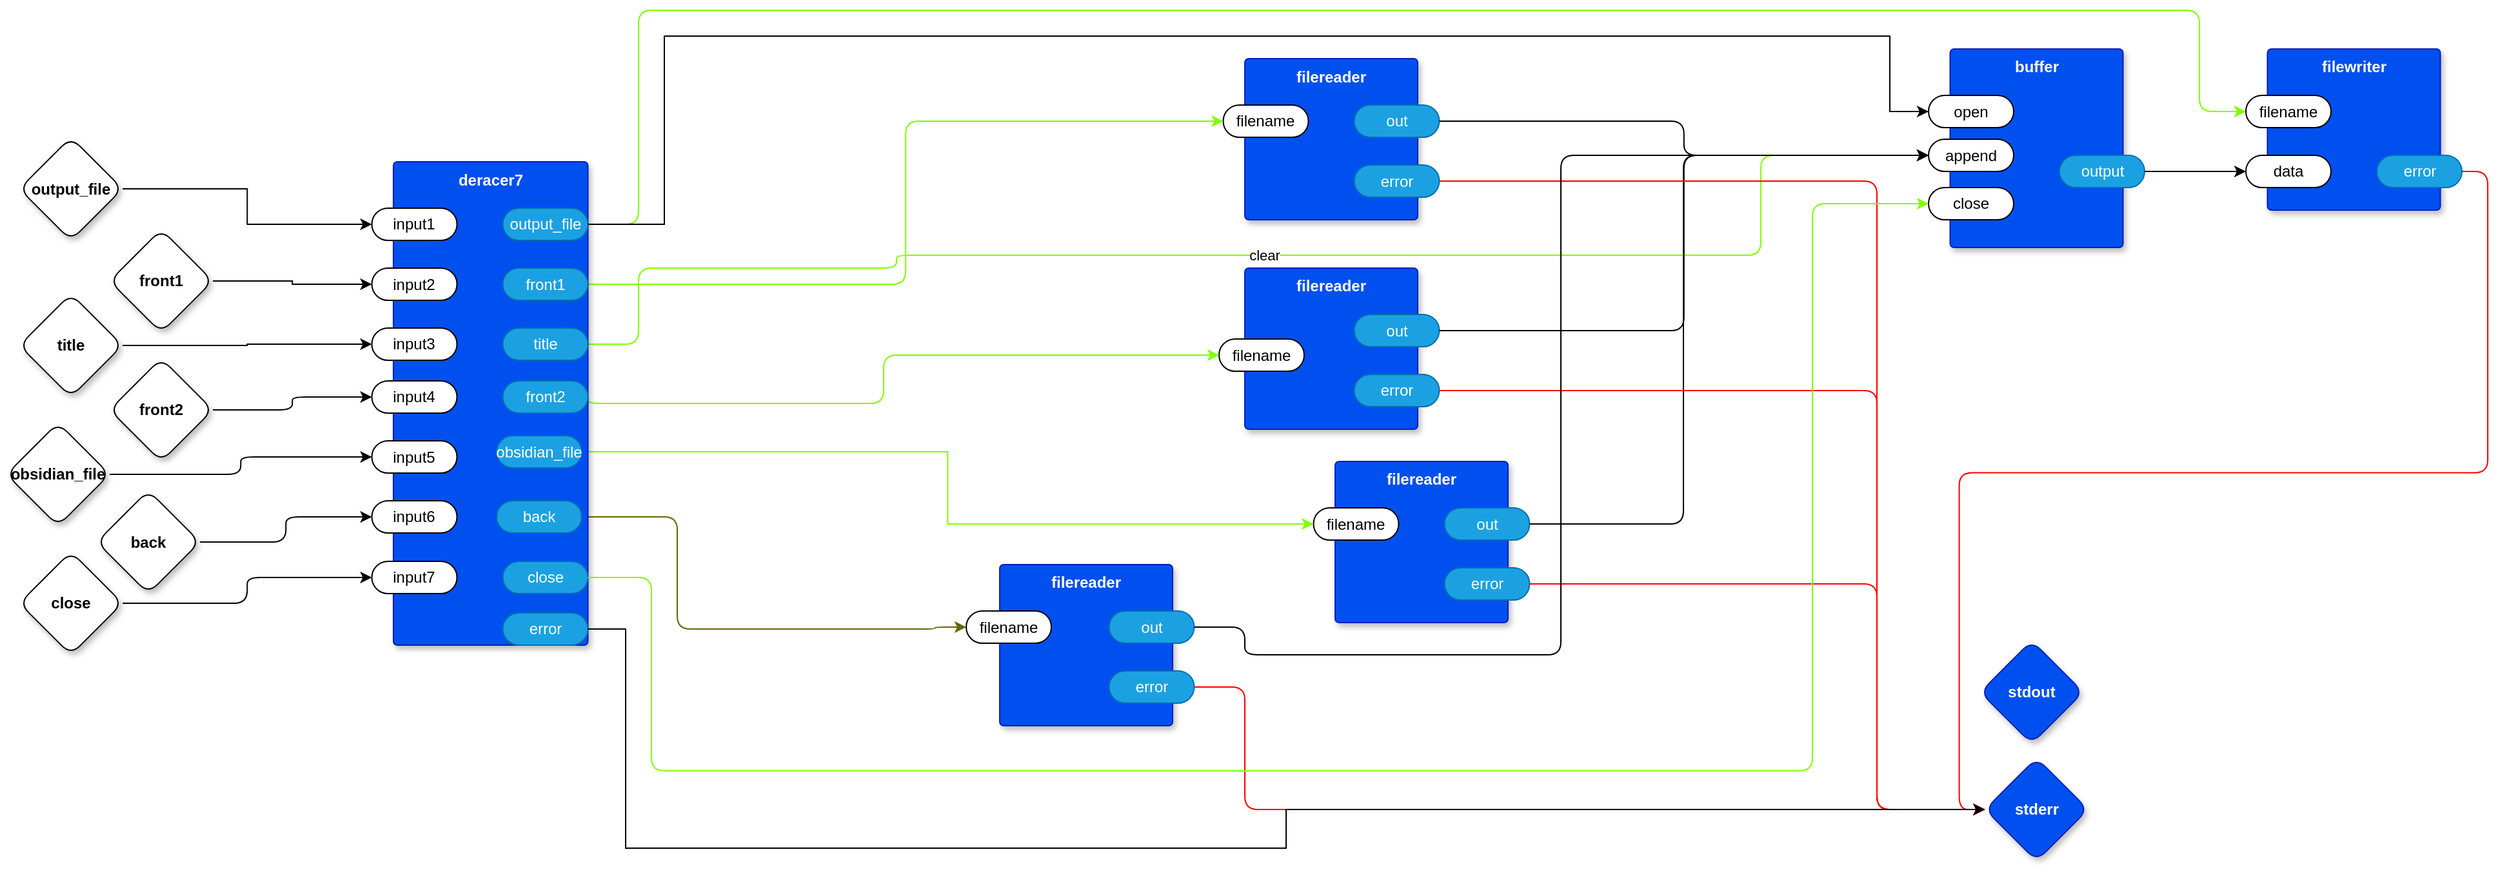 <mxfile version="21.3.7" type="device" pages="2">
  <diagram name="main" id="gG4PeZ69uu8XlHcSVO0a">
    <mxGraphModel dx="2307" dy="757" grid="1" gridSize="10" guides="1" tooltips="1" connect="1" arrows="1" fold="1" page="1" pageScale="1" pageWidth="1100" pageHeight="850" math="0" shadow="0">
      <root>
        <mxCell id="ATnsj--CdyivixIsGf24-0" />
        <mxCell id="ATnsj--CdyivixIsGf24-1" parent="ATnsj--CdyivixIsGf24-0" />
        <mxCell id="ATnsj--CdyivixIsGf24-2" value="filereader" style="rounded=1;whiteSpace=wrap;html=1;sketch=0;container=1;recursiveResize=0;verticalAlign=top;arcSize=6;fontStyle=1;autosize=0;points=[];absoluteArcSize=1;shadow=1;strokeColor=#001DBC;fillColor=#0050ef;fontColor=#ffffff;" parent="ATnsj--CdyivixIsGf24-1" vertex="1">
          <mxGeometry x="220" y="440" width="134" height="125" as="geometry">
            <mxRectangle x="-98" y="-1230" width="99" height="26" as="alternateBounds" />
          </mxGeometry>
        </mxCell>
        <mxCell id="ATnsj--CdyivixIsGf24-3" value="filename" style="rounded=1;whiteSpace=wrap;html=1;sketch=0;points=[[0,0.5,0,0,0],[1,0.5,0,0,0]];arcSize=50;" parent="ATnsj--CdyivixIsGf24-2" vertex="1">
          <mxGeometry x="-16.75" y="36" width="66" height="25" as="geometry" />
        </mxCell>
        <mxCell id="ATnsj--CdyivixIsGf24-4" value="out" style="rounded=1;whiteSpace=wrap;html=1;sketch=0;points=[[0,0.5,0,0,0],[1,0.5,0,0,0]];fillColor=#1ba1e2;fontColor=#ffffff;strokeColor=#006EAF;arcSize=50;" parent="ATnsj--CdyivixIsGf24-2" vertex="1">
          <mxGeometry x="84.75" y="36" width="66" height="25" as="geometry" />
        </mxCell>
        <mxCell id="ATnsj--CdyivixIsGf24-5" value="error" style="rounded=1;whiteSpace=wrap;html=1;sketch=0;points=[[0,0.5,0,0,0],[1,0.5,0,0,0]];fillColor=#1ba1e2;fontColor=#ffffff;strokeColor=#006EAF;arcSize=50;" parent="ATnsj--CdyivixIsGf24-2" vertex="1">
          <mxGeometry x="84.75" y="82.5" width="66" height="25" as="geometry" />
        </mxCell>
        <mxCell id="ATnsj--CdyivixIsGf24-6" value="stdout" style="rhombus;whiteSpace=wrap;html=1;rounded=1;fillColor=#0050ef;fontColor=#ffffff;strokeColor=#001DBC;fontStyle=1;glass=0;sketch=0;fontSize=12;points=[[0,0.5,0,0,0],[0.5,0,0,0,0],[0.5,1,0,0,0],[1,0.5,0,0,0]];shadow=1;" parent="ATnsj--CdyivixIsGf24-1" vertex="1">
          <mxGeometry x="720" y="579" width="80" height="80" as="geometry" />
        </mxCell>
        <mxCell id="ATnsj--CdyivixIsGf24-7" value="filereader" style="rounded=1;whiteSpace=wrap;html=1;sketch=0;container=1;recursiveResize=0;verticalAlign=top;arcSize=6;fontStyle=1;autosize=0;points=[];absoluteArcSize=1;shadow=1;strokeColor=#001DBC;fillColor=#0050ef;fontColor=#ffffff;" parent="ATnsj--CdyivixIsGf24-1" vertex="1">
          <mxGeometry x="-40" y="520" width="134" height="125" as="geometry">
            <mxRectangle x="-98" y="-1230" width="99" height="26" as="alternateBounds" />
          </mxGeometry>
        </mxCell>
        <mxCell id="ATnsj--CdyivixIsGf24-9" value="out" style="rounded=1;whiteSpace=wrap;html=1;sketch=0;points=[[0,0.5,0,0,0],[1,0.5,0,0,0]];fillColor=#1ba1e2;fontColor=#ffffff;strokeColor=#006EAF;arcSize=50;" parent="ATnsj--CdyivixIsGf24-7" vertex="1">
          <mxGeometry x="84.75" y="36" width="66" height="25" as="geometry" />
        </mxCell>
        <mxCell id="ATnsj--CdyivixIsGf24-10" value="error" style="rounded=1;whiteSpace=wrap;html=1;sketch=0;points=[[0,0.5,0,0,0],[1,0.5,0,0,0]];fillColor=#1ba1e2;fontColor=#ffffff;strokeColor=#006EAF;arcSize=50;" parent="ATnsj--CdyivixIsGf24-7" vertex="1">
          <mxGeometry x="84.75" y="82.5" width="66" height="25" as="geometry" />
        </mxCell>
        <mxCell id="ATnsj--CdyivixIsGf24-11" value="filename" style="rounded=1;whiteSpace=wrap;html=1;sketch=0;points=[[0,0.5,0,0,0],[1,0.5,0,0,0]];arcSize=50;" parent="ATnsj--CdyivixIsGf24-7" vertex="1">
          <mxGeometry x="-26" y="36" width="66" height="25" as="geometry" />
        </mxCell>
        <mxCell id="ATnsj--CdyivixIsGf24-12" value="filereader" style="rounded=1;whiteSpace=wrap;html=1;sketch=0;container=1;recursiveResize=0;verticalAlign=top;arcSize=6;fontStyle=1;autosize=0;points=[];absoluteArcSize=1;shadow=1;strokeColor=#001DBC;fillColor=#0050ef;fontColor=#ffffff;" parent="ATnsj--CdyivixIsGf24-1" vertex="1">
          <mxGeometry x="150" y="127.5" width="134" height="125" as="geometry">
            <mxRectangle x="-98" y="-1230" width="99" height="26" as="alternateBounds" />
          </mxGeometry>
        </mxCell>
        <mxCell id="ATnsj--CdyivixIsGf24-13" value="filename" style="rounded=1;whiteSpace=wrap;html=1;sketch=0;points=[[0,0.5,0,0,0],[1,0.5,0,0,0]];arcSize=50;" parent="ATnsj--CdyivixIsGf24-12" vertex="1">
          <mxGeometry x="-16.75" y="36" width="66" height="25" as="geometry" />
        </mxCell>
        <mxCell id="ATnsj--CdyivixIsGf24-14" value="out" style="rounded=1;whiteSpace=wrap;html=1;sketch=0;points=[[0,0.5,0,0,0],[1,0.5,0,0,0]];fillColor=#1ba1e2;fontColor=#ffffff;strokeColor=#006EAF;arcSize=50;" parent="ATnsj--CdyivixIsGf24-12" vertex="1">
          <mxGeometry x="84.75" y="36" width="66" height="25" as="geometry" />
        </mxCell>
        <mxCell id="ATnsj--CdyivixIsGf24-15" value="error" style="rounded=1;whiteSpace=wrap;html=1;sketch=0;points=[[0,0.5,0,0,0],[1,0.5,0,0,0]];fillColor=#1ba1e2;fontColor=#ffffff;strokeColor=#006EAF;arcSize=50;" parent="ATnsj--CdyivixIsGf24-12" vertex="1">
          <mxGeometry x="84.75" y="82.5" width="66" height="25" as="geometry" />
        </mxCell>
        <mxCell id="ATnsj--CdyivixIsGf24-16" value="stderr" style="rhombus;whiteSpace=wrap;html=1;rounded=1;fillColor=#0050ef;fontColor=#ffffff;strokeColor=#001DBC;fontStyle=1;glass=0;sketch=0;fontSize=12;points=[[0,0.5,0,0,0],[0.5,0,0,0,0],[0.5,1,0,0,0],[1,0.5,0,0,0]];shadow=1;" parent="ATnsj--CdyivixIsGf24-1" vertex="1">
          <mxGeometry x="723.75" y="670" width="80" height="80" as="geometry" />
        </mxCell>
        <mxCell id="ATnsj--CdyivixIsGf24-17" value="filereader" style="rounded=1;whiteSpace=wrap;html=1;sketch=0;container=1;recursiveResize=0;verticalAlign=top;arcSize=6;fontStyle=1;autosize=0;points=[];absoluteArcSize=1;shadow=1;strokeColor=#001DBC;fillColor=#0050ef;fontColor=#ffffff;" parent="ATnsj--CdyivixIsGf24-1" vertex="1">
          <mxGeometry x="150" y="290" width="134" height="125" as="geometry">
            <mxRectangle x="-98" y="-1230" width="99" height="26" as="alternateBounds" />
          </mxGeometry>
        </mxCell>
        <mxCell id="ATnsj--CdyivixIsGf24-18" value="filename" style="rounded=1;whiteSpace=wrap;html=1;sketch=0;points=[[0,0.5,0,0,0],[1,0.5,0,0,0]];arcSize=50;" parent="ATnsj--CdyivixIsGf24-17" vertex="1">
          <mxGeometry x="-20" y="55" width="66" height="25" as="geometry" />
        </mxCell>
        <mxCell id="ATnsj--CdyivixIsGf24-19" value="out" style="rounded=1;whiteSpace=wrap;html=1;sketch=0;points=[[0,0.5,0,0,0],[1,0.5,0,0,0]];fillColor=#1ba1e2;fontColor=#ffffff;strokeColor=#006EAF;arcSize=50;" parent="ATnsj--CdyivixIsGf24-17" vertex="1">
          <mxGeometry x="84.75" y="36" width="66" height="25" as="geometry" />
        </mxCell>
        <mxCell id="ATnsj--CdyivixIsGf24-20" value="error" style="rounded=1;whiteSpace=wrap;html=1;sketch=0;points=[[0,0.5,0,0,0],[1,0.5,0,0,0]];fillColor=#1ba1e2;fontColor=#ffffff;strokeColor=#006EAF;arcSize=50;" parent="ATnsj--CdyivixIsGf24-17" vertex="1">
          <mxGeometry x="84.75" y="82.5" width="66" height="25" as="geometry" />
        </mxCell>
        <mxCell id="ATnsj--CdyivixIsGf24-21" style="edgeStyle=orthogonalEdgeStyle;rounded=0;orthogonalLoop=1;jettySize=auto;html=1;exitX=1;exitY=0.5;exitDx=0;exitDy=0;exitPerimeter=0;entryX=0;entryY=0.5;entryDx=0;entryDy=0;entryPerimeter=0;strokeColor=#80FF00;" parent="ATnsj--CdyivixIsGf24-1" source="ATnsj--CdyivixIsGf24-72" target="ATnsj--CdyivixIsGf24-3" edge="1">
          <mxGeometry relative="1" as="geometry" />
        </mxCell>
        <mxCell id="ATnsj--CdyivixIsGf24-22" style="edgeStyle=orthogonalEdgeStyle;rounded=1;orthogonalLoop=1;jettySize=auto;html=1;exitX=1;exitY=0.5;exitDx=0;exitDy=0;exitPerimeter=0;entryX=0;entryY=0.5;entryDx=0;entryDy=0;entryPerimeter=0;" parent="ATnsj--CdyivixIsGf24-1" source="ATnsj--CdyivixIsGf24-23" target="ATnsj--CdyivixIsGf24-67" edge="1">
          <mxGeometry relative="1" as="geometry" />
        </mxCell>
        <mxCell id="ATnsj--CdyivixIsGf24-23" value="obsidian_file" style="rhombus;whiteSpace=wrap;html=1;rounded=1;fontStyle=1;glass=0;sketch=0;fontSize=12;points=[[0,0.5,0,0,0],[0.5,0,0,0,0],[0.5,1,0,0,0],[1,0.5,0,0,0]];shadow=1;" parent="ATnsj--CdyivixIsGf24-1" vertex="1">
          <mxGeometry x="-810" y="410" width="80" height="80" as="geometry" />
        </mxCell>
        <mxCell id="ATnsj--CdyivixIsGf24-24" style="edgeStyle=orthogonalEdgeStyle;rounded=1;orthogonalLoop=1;jettySize=auto;html=1;exitX=1;exitY=0.5;exitDx=0;exitDy=0;exitPerimeter=0;entryX=0;entryY=0.5;entryDx=0;entryDy=0;entryPerimeter=0;strokeColor=#80FF00;" parent="ATnsj--CdyivixIsGf24-1" source="ATnsj--CdyivixIsGf24-60" target="ATnsj--CdyivixIsGf24-54" edge="1">
          <mxGeometry relative="1" as="geometry">
            <Array as="points">
              <mxPoint x="-320" y="256" />
              <mxPoint x="-320" y="90" />
              <mxPoint x="890" y="90" />
              <mxPoint x="890" y="169" />
            </Array>
          </mxGeometry>
        </mxCell>
        <mxCell id="4ABSR35H-EBo3KDg-Gq4-0" style="edgeStyle=orthogonalEdgeStyle;rounded=0;orthogonalLoop=1;jettySize=auto;html=1;exitX=1;exitY=0.5;exitDx=0;exitDy=0;exitPerimeter=0;entryX=0;entryY=0.5;entryDx=0;entryDy=0;entryPerimeter=0;" edge="1" parent="ATnsj--CdyivixIsGf24-1" source="ATnsj--CdyivixIsGf24-26" target="ATnsj--CdyivixIsGf24-59">
          <mxGeometry relative="1" as="geometry" />
        </mxCell>
        <mxCell id="ATnsj--CdyivixIsGf24-26" value="output_file" style="rhombus;whiteSpace=wrap;html=1;rounded=1;fontStyle=1;glass=0;sketch=0;fontSize=12;points=[[0,0.5,0,0,0],[0.5,0,0,0,0],[0.5,1,0,0,0],[1,0.5,0,0,0]];shadow=1;" parent="ATnsj--CdyivixIsGf24-1" vertex="1">
          <mxGeometry x="-800" y="188.5" width="80" height="80" as="geometry" />
        </mxCell>
        <mxCell id="ATnsj--CdyivixIsGf24-27" style="edgeStyle=orthogonalEdgeStyle;rounded=1;orthogonalLoop=1;jettySize=auto;html=1;exitX=1;exitY=0.5;exitDx=0;exitDy=0;exitPerimeter=0;entryX=0;entryY=0.5;entryDx=0;entryDy=0;entryPerimeter=0;strokeColor=#80FF00;" parent="ATnsj--CdyivixIsGf24-1" source="ATnsj--CdyivixIsGf24-62" target="ATnsj--CdyivixIsGf24-13" edge="1">
          <mxGeometry relative="1" as="geometry" />
        </mxCell>
        <mxCell id="ATnsj--CdyivixIsGf24-28" style="edgeStyle=orthogonalEdgeStyle;rounded=0;orthogonalLoop=1;jettySize=auto;html=1;entryX=0;entryY=0.5;entryDx=0;entryDy=0;entryPerimeter=0;" parent="ATnsj--CdyivixIsGf24-1" source="ATnsj--CdyivixIsGf24-29" target="ATnsj--CdyivixIsGf24-61" edge="1">
          <mxGeometry relative="1" as="geometry" />
        </mxCell>
        <mxCell id="ATnsj--CdyivixIsGf24-29" value="front1" style="rhombus;whiteSpace=wrap;html=1;rounded=1;fontStyle=1;glass=0;sketch=0;fontSize=12;points=[[0,0.5,0,0,0],[0.5,0,0,0,0],[0.5,1,0,0,0],[1,0.5,0,0,0]];shadow=1;" parent="ATnsj--CdyivixIsGf24-1" vertex="1">
          <mxGeometry x="-730" y="260" width="80" height="80" as="geometry" />
        </mxCell>
        <mxCell id="ATnsj--CdyivixIsGf24-30" style="edgeStyle=orthogonalEdgeStyle;rounded=1;orthogonalLoop=1;jettySize=auto;html=1;entryX=0;entryY=0.5;entryDx=0;entryDy=0;entryPerimeter=0;" parent="ATnsj--CdyivixIsGf24-1" source="ATnsj--CdyivixIsGf24-31" target="ATnsj--CdyivixIsGf24-68" edge="1">
          <mxGeometry relative="1" as="geometry" />
        </mxCell>
        <mxCell id="ATnsj--CdyivixIsGf24-31" value="back" style="rhombus;whiteSpace=wrap;html=1;rounded=1;fontStyle=1;glass=0;sketch=0;fontSize=12;points=[[0,0.5,0,0,0],[0.5,0,0,0,0],[0.5,1,0,0,0],[1,0.5,0,0,0]];shadow=1;" parent="ATnsj--CdyivixIsGf24-1" vertex="1">
          <mxGeometry x="-740" y="462.5" width="80" height="80" as="geometry" />
        </mxCell>
        <mxCell id="ATnsj--CdyivixIsGf24-32" style="edgeStyle=orthogonalEdgeStyle;rounded=1;orthogonalLoop=1;jettySize=auto;html=1;" parent="ATnsj--CdyivixIsGf24-1" source="ATnsj--CdyivixIsGf24-33" target="ATnsj--CdyivixIsGf24-69" edge="1">
          <mxGeometry relative="1" as="geometry" />
        </mxCell>
        <mxCell id="ATnsj--CdyivixIsGf24-33" value="close" style="rhombus;whiteSpace=wrap;html=1;rounded=1;fontStyle=1;glass=0;sketch=0;fontSize=12;points=[[0,0.5,0,0,0],[0.5,0,0,0,0],[0.5,1,0,0,0],[1,0.5,0,0,0]];shadow=1;" parent="ATnsj--CdyivixIsGf24-1" vertex="1">
          <mxGeometry x="-800" y="510" width="80" height="80" as="geometry" />
        </mxCell>
        <mxCell id="ATnsj--CdyivixIsGf24-34" style="edgeStyle=orthogonalEdgeStyle;rounded=1;orthogonalLoop=1;jettySize=auto;html=1;entryX=0;entryY=0.5;entryDx=0;entryDy=0;entryPerimeter=0;" parent="ATnsj--CdyivixIsGf24-1" source="ATnsj--CdyivixIsGf24-35" target="ATnsj--CdyivixIsGf24-65" edge="1">
          <mxGeometry relative="1" as="geometry" />
        </mxCell>
        <mxCell id="ATnsj--CdyivixIsGf24-35" value="front2" style="rhombus;whiteSpace=wrap;html=1;rounded=1;fontStyle=1;glass=0;sketch=0;fontSize=12;points=[[0,0.5,0,0,0],[0.5,0,0,0,0],[0.5,1,0,0,0],[1,0.5,0,0,0]];shadow=1;" parent="ATnsj--CdyivixIsGf24-1" vertex="1">
          <mxGeometry x="-730" y="360" width="80" height="80" as="geometry" />
        </mxCell>
        <mxCell id="ATnsj--CdyivixIsGf24-36" value="clear" style="edgeStyle=orthogonalEdgeStyle;rounded=1;orthogonalLoop=1;jettySize=auto;html=1;entryX=0;entryY=0.5;entryDx=0;entryDy=0;entryPerimeter=0;strokeColor=#80FF00;exitX=1;exitY=0.5;exitDx=0;exitDy=0;exitPerimeter=0;" parent="ATnsj--CdyivixIsGf24-1" source="ATnsj--CdyivixIsGf24-63" target="ATnsj--CdyivixIsGf24-52" edge="1">
          <mxGeometry relative="1" as="geometry">
            <mxPoint x="583.25" y="467" as="targetPoint" />
            <Array as="points">
              <mxPoint x="-320" y="349" />
              <mxPoint x="-320" y="290" />
              <mxPoint x="-120" y="290" />
              <mxPoint x="-120" y="280" />
              <mxPoint x="550" y="280" />
              <mxPoint x="550" y="203" />
            </Array>
          </mxGeometry>
        </mxCell>
        <mxCell id="ATnsj--CdyivixIsGf24-37" style="edgeStyle=orthogonalEdgeStyle;rounded=0;orthogonalLoop=1;jettySize=auto;html=1;" parent="ATnsj--CdyivixIsGf24-1" source="ATnsj--CdyivixIsGf24-38" target="ATnsj--CdyivixIsGf24-64" edge="1">
          <mxGeometry relative="1" as="geometry" />
        </mxCell>
        <mxCell id="ATnsj--CdyivixIsGf24-38" value="title" style="rhombus;whiteSpace=wrap;html=1;rounded=1;fontStyle=1;glass=0;sketch=0;fontSize=12;points=[[0,0.5,0,0,0],[0.5,0,0,0,0],[0.5,1,0,0,0],[1,0.5,0,0,0]];shadow=1;" parent="ATnsj--CdyivixIsGf24-1" vertex="1">
          <mxGeometry x="-800" y="310" width="80" height="80" as="geometry" />
        </mxCell>
        <mxCell id="ATnsj--CdyivixIsGf24-39" style="edgeStyle=orthogonalEdgeStyle;rounded=1;orthogonalLoop=1;jettySize=auto;html=1;exitX=1;exitY=0.5;exitDx=0;exitDy=0;exitPerimeter=0;entryX=0;entryY=0.5;entryDx=0;entryDy=0;entryPerimeter=0;strokeColor=#80FF00;" parent="ATnsj--CdyivixIsGf24-1" source="ATnsj--CdyivixIsGf24-66" target="ATnsj--CdyivixIsGf24-18" edge="1">
          <mxGeometry relative="1" as="geometry">
            <mxPoint x="-9.25" y="442.5" as="sourcePoint" />
            <Array as="points">
              <mxPoint x="-359" y="395" />
              <mxPoint x="-130" y="395" />
              <mxPoint x="-130" y="358" />
            </Array>
          </mxGeometry>
        </mxCell>
        <mxCell id="ATnsj--CdyivixIsGf24-40" style="edgeStyle=orthogonalEdgeStyle;rounded=1;orthogonalLoop=1;jettySize=auto;html=1;exitX=1;exitY=0.5;exitDx=0;exitDy=0;exitPerimeter=0;entryX=0;entryY=0.5;entryDx=0;entryDy=0;entryPerimeter=0;strokeColor=#666600;" parent="ATnsj--CdyivixIsGf24-1" source="ATnsj--CdyivixIsGf24-73" target="ATnsj--CdyivixIsGf24-11" edge="1">
          <mxGeometry relative="1" as="geometry">
            <mxPoint x="-9.25" y="535.5" as="sourcePoint" />
            <Array as="points">
              <mxPoint x="-290" y="483" />
              <mxPoint x="-290" y="570" />
              <mxPoint x="-90" y="570" />
              <mxPoint x="-90" y="569" />
            </Array>
          </mxGeometry>
        </mxCell>
        <mxCell id="ATnsj--CdyivixIsGf24-41" style="edgeStyle=orthogonalEdgeStyle;rounded=1;orthogonalLoop=1;jettySize=auto;html=1;exitX=1;exitY=0.5;exitDx=0;exitDy=0;exitPerimeter=0;entryX=0;entryY=0.5;entryDx=0;entryDy=0;entryPerimeter=0;" parent="ATnsj--CdyivixIsGf24-1" source="ATnsj--CdyivixIsGf24-14" target="ATnsj--CdyivixIsGf24-52" edge="1">
          <mxGeometry relative="1" as="geometry" />
        </mxCell>
        <mxCell id="ATnsj--CdyivixIsGf24-42" style="edgeStyle=orthogonalEdgeStyle;rounded=1;orthogonalLoop=1;jettySize=auto;html=1;exitX=1;exitY=0.5;exitDx=0;exitDy=0;exitPerimeter=0;entryX=0;entryY=0.5;entryDx=0;entryDy=0;entryPerimeter=0;" parent="ATnsj--CdyivixIsGf24-1" source="ATnsj--CdyivixIsGf24-19" target="ATnsj--CdyivixIsGf24-52" edge="1">
          <mxGeometry relative="1" as="geometry">
            <mxPoint x="700" y="200" as="targetPoint" />
          </mxGeometry>
        </mxCell>
        <mxCell id="ATnsj--CdyivixIsGf24-43" style="edgeStyle=orthogonalEdgeStyle;rounded=1;orthogonalLoop=1;jettySize=auto;html=1;exitX=1;exitY=0.5;exitDx=0;exitDy=0;exitPerimeter=0;entryX=0;entryY=0.5;entryDx=0;entryDy=0;entryPerimeter=0;" parent="ATnsj--CdyivixIsGf24-1" source="ATnsj--CdyivixIsGf24-4" target="ATnsj--CdyivixIsGf24-52" edge="1">
          <mxGeometry relative="1" as="geometry">
            <Array as="points">
              <mxPoint x="490" y="489" />
              <mxPoint x="490" y="203" />
            </Array>
          </mxGeometry>
        </mxCell>
        <mxCell id="ATnsj--CdyivixIsGf24-44" style="edgeStyle=orthogonalEdgeStyle;rounded=1;orthogonalLoop=1;jettySize=auto;html=1;exitX=1;exitY=0.5;exitDx=0;exitDy=0;exitPerimeter=0;entryX=0;entryY=0.5;entryDx=0;entryDy=0;entryPerimeter=0;strokeColor=#FF0000;" parent="ATnsj--CdyivixIsGf24-1" source="ATnsj--CdyivixIsGf24-15" target="ATnsj--CdyivixIsGf24-16" edge="1">
          <mxGeometry relative="1" as="geometry">
            <Array as="points">
              <mxPoint x="640" y="223" />
              <mxPoint x="640" y="710" />
            </Array>
          </mxGeometry>
        </mxCell>
        <mxCell id="ATnsj--CdyivixIsGf24-45" style="edgeStyle=orthogonalEdgeStyle;rounded=1;orthogonalLoop=1;jettySize=auto;html=1;exitX=1;exitY=0.5;exitDx=0;exitDy=0;exitPerimeter=0;strokeColor=#FF0000;" parent="ATnsj--CdyivixIsGf24-1" source="ATnsj--CdyivixIsGf24-20" target="ATnsj--CdyivixIsGf24-16" edge="1">
          <mxGeometry relative="1" as="geometry">
            <Array as="points">
              <mxPoint x="640" y="385" />
              <mxPoint x="640" y="710" />
            </Array>
          </mxGeometry>
        </mxCell>
        <mxCell id="ATnsj--CdyivixIsGf24-46" style="edgeStyle=orthogonalEdgeStyle;rounded=1;orthogonalLoop=1;jettySize=auto;html=1;exitX=1;exitY=0.5;exitDx=0;exitDy=0;exitPerimeter=0;entryX=0;entryY=0.5;entryDx=0;entryDy=0;entryPerimeter=0;strokeColor=#FF0000;" parent="ATnsj--CdyivixIsGf24-1" source="ATnsj--CdyivixIsGf24-5" target="ATnsj--CdyivixIsGf24-16" edge="1">
          <mxGeometry relative="1" as="geometry">
            <Array as="points">
              <mxPoint x="640" y="535" />
              <mxPoint x="640" y="710" />
            </Array>
          </mxGeometry>
        </mxCell>
        <mxCell id="ATnsj--CdyivixIsGf24-47" style="edgeStyle=orthogonalEdgeStyle;rounded=1;orthogonalLoop=1;jettySize=auto;html=1;exitX=1;exitY=0.5;exitDx=0;exitDy=0;exitPerimeter=0;entryX=0;entryY=0.5;entryDx=0;entryDy=0;entryPerimeter=0;strokeColor=#FF0000;" parent="ATnsj--CdyivixIsGf24-1" source="ATnsj--CdyivixIsGf24-10" target="ATnsj--CdyivixIsGf24-16" edge="1">
          <mxGeometry relative="1" as="geometry">
            <Array as="points">
              <mxPoint x="150" y="615" />
              <mxPoint x="150" y="710" />
            </Array>
          </mxGeometry>
        </mxCell>
        <mxCell id="ATnsj--CdyivixIsGf24-48" value="buffer" style="rounded=1;whiteSpace=wrap;html=1;sketch=0;container=1;recursiveResize=0;verticalAlign=top;arcSize=6;fontStyle=1;autosize=0;points=[];absoluteArcSize=1;shadow=1;strokeColor=#001DBC;fillColor=#0050ef;fontColor=#ffffff;" parent="ATnsj--CdyivixIsGf24-1" vertex="1">
          <mxGeometry x="696.75" y="120" width="134" height="154" as="geometry">
            <mxRectangle x="-98" y="-1230" width="99" height="26" as="alternateBounds" />
          </mxGeometry>
        </mxCell>
        <mxCell id="ATnsj--CdyivixIsGf24-49" value="open" style="rounded=1;whiteSpace=wrap;html=1;sketch=0;points=[[0,0.5,0,0,0],[1,0.5,0,0,0]];arcSize=50;" parent="ATnsj--CdyivixIsGf24-48" vertex="1">
          <mxGeometry x="-16.75" y="36" width="66" height="25" as="geometry" />
        </mxCell>
        <mxCell id="ATnsj--CdyivixIsGf24-50" value="output" style="rounded=1;whiteSpace=wrap;html=1;sketch=0;points=[[0,0.5,0,0,0],[1,0.5,0,0,0]];fillColor=#1ba1e2;fontColor=#ffffff;strokeColor=#006EAF;arcSize=50;" parent="ATnsj--CdyivixIsGf24-48" vertex="1">
          <mxGeometry x="84.75" y="82.5" width="66" height="25" as="geometry" />
        </mxCell>
        <mxCell id="ATnsj--CdyivixIsGf24-51" value="close" style="rounded=1;whiteSpace=wrap;html=1;sketch=0;points=[[0,0.5,0,0,0],[1,0.5,0,0,0]];arcSize=50;" parent="ATnsj--CdyivixIsGf24-48" vertex="1">
          <mxGeometry x="-16.75" y="107.5" width="66" height="25" as="geometry" />
        </mxCell>
        <mxCell id="ATnsj--CdyivixIsGf24-52" value="append" style="rounded=1;whiteSpace=wrap;html=1;sketch=0;points=[[0,0.5,0,0,0],[1,0.5,0,0,0]];arcSize=50;" parent="ATnsj--CdyivixIsGf24-48" vertex="1">
          <mxGeometry x="-16.75" y="70" width="66" height="25" as="geometry" />
        </mxCell>
        <mxCell id="ATnsj--CdyivixIsGf24-53" value="filewriter" style="rounded=1;whiteSpace=wrap;html=1;sketch=0;container=1;recursiveResize=0;verticalAlign=top;arcSize=6;fontStyle=1;autosize=0;points=[];absoluteArcSize=1;shadow=1;strokeColor=#001DBC;fillColor=#0050ef;fontColor=#ffffff;" parent="ATnsj--CdyivixIsGf24-1" vertex="1">
          <mxGeometry x="942.75" y="120" width="134" height="125" as="geometry">
            <mxRectangle x="-98" y="-1230" width="99" height="26" as="alternateBounds" />
          </mxGeometry>
        </mxCell>
        <mxCell id="ATnsj--CdyivixIsGf24-54" value="filename" style="rounded=1;whiteSpace=wrap;html=1;sketch=0;points=[[0,0.5,0,0,0],[1,0.5,0,0,0]];arcSize=50;" parent="ATnsj--CdyivixIsGf24-53" vertex="1">
          <mxGeometry x="-16.75" y="36" width="66" height="25" as="geometry" />
        </mxCell>
        <mxCell id="ATnsj--CdyivixIsGf24-55" value="error" style="rounded=1;whiteSpace=wrap;html=1;sketch=0;points=[[0,0.5,0,0,0],[1,0.5,0,0,0]];fillColor=#1ba1e2;fontColor=#ffffff;strokeColor=#006EAF;arcSize=50;" parent="ATnsj--CdyivixIsGf24-53" vertex="1">
          <mxGeometry x="84.75" y="82.5" width="66" height="25" as="geometry" />
        </mxCell>
        <mxCell id="ATnsj--CdyivixIsGf24-56" value="data" style="rounded=1;whiteSpace=wrap;html=1;sketch=0;points=[[0,0.5,0,0,0],[1,0.5,0,0,0]];arcSize=50;" parent="ATnsj--CdyivixIsGf24-53" vertex="1">
          <mxGeometry x="-16.75" y="82.5" width="66" height="25" as="geometry" />
        </mxCell>
        <mxCell id="ATnsj--CdyivixIsGf24-58" value="deracer7" style="rounded=1;whiteSpace=wrap;html=1;sketch=0;container=1;recursiveResize=0;verticalAlign=top;arcSize=6;fontStyle=1;autosize=0;points=[];absoluteArcSize=1;shadow=1;strokeColor=#001DBC;fillColor=#0050ef;fontColor=#ffffff;" parent="ATnsj--CdyivixIsGf24-1" vertex="1">
          <mxGeometry x="-510" y="207.5" width="150.75" height="375" as="geometry">
            <mxRectangle x="-98" y="-1230" width="99" height="26" as="alternateBounds" />
          </mxGeometry>
        </mxCell>
        <mxCell id="ATnsj--CdyivixIsGf24-59" value="input1" style="rounded=1;whiteSpace=wrap;html=1;sketch=0;points=[[0,0.5,0,0,0],[1,0.5,0,0,0]];arcSize=50;" parent="ATnsj--CdyivixIsGf24-58" vertex="1">
          <mxGeometry x="-16.75" y="36" width="66" height="25" as="geometry" />
        </mxCell>
        <mxCell id="ATnsj--CdyivixIsGf24-60" value="output_file" style="rounded=1;whiteSpace=wrap;html=1;sketch=0;points=[[0,0.5,0,0,0],[1,0.5,0,0,0]];fillColor=#1ba1e2;fontColor=#ffffff;strokeColor=#006EAF;arcSize=50;" parent="ATnsj--CdyivixIsGf24-58" vertex="1">
          <mxGeometry x="84.75" y="36" width="66" height="25" as="geometry" />
        </mxCell>
        <mxCell id="ATnsj--CdyivixIsGf24-61" value="input2" style="rounded=1;whiteSpace=wrap;html=1;sketch=0;points=[[0,0.5,0,0,0],[1,0.5,0,0,0]];arcSize=50;" parent="ATnsj--CdyivixIsGf24-58" vertex="1">
          <mxGeometry x="-16.75" y="82.5" width="66" height="25" as="geometry" />
        </mxCell>
        <mxCell id="ATnsj--CdyivixIsGf24-62" value="front1" style="rounded=1;whiteSpace=wrap;html=1;sketch=0;points=[[0,0.5,0,0,0],[1,0.5,0,0,0]];fillColor=#1ba1e2;fontColor=#ffffff;strokeColor=#006EAF;arcSize=50;" parent="ATnsj--CdyivixIsGf24-58" vertex="1">
          <mxGeometry x="84.75" y="82.5" width="66" height="25" as="geometry" />
        </mxCell>
        <mxCell id="ATnsj--CdyivixIsGf24-63" value="title" style="rounded=1;whiteSpace=wrap;html=1;sketch=0;points=[[0,0.5,0,0,0],[1,0.5,0,0,0]];fillColor=#1ba1e2;fontColor=#ffffff;strokeColor=#006EAF;arcSize=50;" parent="ATnsj--CdyivixIsGf24-58" vertex="1">
          <mxGeometry x="84.75" y="129" width="66" height="25" as="geometry" />
        </mxCell>
        <mxCell id="ATnsj--CdyivixIsGf24-64" value="input3" style="rounded=1;whiteSpace=wrap;html=1;sketch=0;points=[[0,0.5,0,0,0],[1,0.5,0,0,0]];arcSize=50;" parent="ATnsj--CdyivixIsGf24-58" vertex="1">
          <mxGeometry x="-16.75" y="129" width="66" height="25" as="geometry" />
        </mxCell>
        <mxCell id="ATnsj--CdyivixIsGf24-65" value="input4" style="rounded=1;whiteSpace=wrap;html=1;sketch=0;points=[[0,0.5,0,0,0],[1,0.5,0,0,0]];arcSize=50;" parent="ATnsj--CdyivixIsGf24-58" vertex="1">
          <mxGeometry x="-16.75" y="170" width="66" height="25" as="geometry" />
        </mxCell>
        <mxCell id="ATnsj--CdyivixIsGf24-66" value="front2" style="rounded=1;whiteSpace=wrap;html=1;sketch=0;points=[[0,0.5,0,0,0],[1,0.5,0,0,0]];fillColor=#1ba1e2;fontColor=#ffffff;strokeColor=#006EAF;arcSize=50;" parent="ATnsj--CdyivixIsGf24-58" vertex="1">
          <mxGeometry x="84.75" y="170" width="66" height="25" as="geometry" />
        </mxCell>
        <mxCell id="ATnsj--CdyivixIsGf24-67" value="input5" style="rounded=1;whiteSpace=wrap;html=1;sketch=0;points=[[0,0.5,0,0,0],[1,0.5,0,0,0]];arcSize=50;" parent="ATnsj--CdyivixIsGf24-58" vertex="1">
          <mxGeometry x="-16.75" y="216.5" width="66" height="25" as="geometry" />
        </mxCell>
        <mxCell id="ATnsj--CdyivixIsGf24-68" value="input6" style="rounded=1;whiteSpace=wrap;html=1;sketch=0;points=[[0,0.5,0,0,0],[1,0.5,0,0,0]];arcSize=50;" parent="ATnsj--CdyivixIsGf24-58" vertex="1">
          <mxGeometry x="-16.75" y="263" width="66" height="25" as="geometry" />
        </mxCell>
        <mxCell id="ATnsj--CdyivixIsGf24-69" value="input7" style="rounded=1;whiteSpace=wrap;html=1;sketch=0;points=[[0,0.5,0,0,0],[1,0.5,0,0,0]];arcSize=50;" parent="ATnsj--CdyivixIsGf24-58" vertex="1">
          <mxGeometry x="-16.75" y="310" width="66" height="25" as="geometry" />
        </mxCell>
        <mxCell id="ATnsj--CdyivixIsGf24-70" value="close" style="rounded=1;whiteSpace=wrap;html=1;sketch=0;points=[[0,0.5,0,0,0],[1,0.5,0,0,0]];fillColor=#1ba1e2;fontColor=#ffffff;strokeColor=#006EAF;arcSize=50;" parent="ATnsj--CdyivixIsGf24-58" vertex="1">
          <mxGeometry x="84.75" y="310" width="66" height="25" as="geometry" />
        </mxCell>
        <mxCell id="ATnsj--CdyivixIsGf24-71" value="error" style="rounded=1;whiteSpace=wrap;html=1;sketch=0;points=[[0,0.5,0,0,0],[1,0.5,0,0,0]];fillColor=#1ba1e2;fontColor=#ffffff;strokeColor=#006EAF;arcSize=50;" parent="ATnsj--CdyivixIsGf24-58" vertex="1">
          <mxGeometry x="84.75" y="350" width="66" height="25" as="geometry" />
        </mxCell>
        <mxCell id="ATnsj--CdyivixIsGf24-72" value="obsidian_file" style="rounded=1;whiteSpace=wrap;html=1;sketch=0;points=[[0,0.5,0,0,0],[1,0.5,0,0,0]];fillColor=#1ba1e2;fontColor=#ffffff;strokeColor=#006EAF;arcSize=50;" parent="ATnsj--CdyivixIsGf24-58" vertex="1">
          <mxGeometry x="80" y="212.5" width="66" height="25" as="geometry" />
        </mxCell>
        <mxCell id="ATnsj--CdyivixIsGf24-73" value="back" style="rounded=1;whiteSpace=wrap;html=1;sketch=0;points=[[0,0.5,0,0,0],[1,0.5,0,0,0]];fillColor=#1ba1e2;fontColor=#ffffff;strokeColor=#006EAF;arcSize=50;" parent="ATnsj--CdyivixIsGf24-58" vertex="1">
          <mxGeometry x="80" y="263" width="66" height="25" as="geometry" />
        </mxCell>
        <mxCell id="ATnsj--CdyivixIsGf24-75" style="edgeStyle=orthogonalEdgeStyle;rounded=1;orthogonalLoop=1;jettySize=auto;html=1;exitX=1;exitY=0.5;exitDx=0;exitDy=0;exitPerimeter=0;entryX=0;entryY=0.5;entryDx=0;entryDy=0;entryPerimeter=0;strokeColor=#80FF00;" parent="ATnsj--CdyivixIsGf24-1" source="ATnsj--CdyivixIsGf24-70" target="ATnsj--CdyivixIsGf24-51" edge="1">
          <mxGeometry relative="1" as="geometry">
            <Array as="points">
              <mxPoint x="-310" y="530" />
              <mxPoint x="-310" y="680" />
              <mxPoint x="590" y="680" />
              <mxPoint x="590" y="240" />
            </Array>
          </mxGeometry>
        </mxCell>
        <mxCell id="ATnsj--CdyivixIsGf24-76" style="edgeStyle=orthogonalEdgeStyle;rounded=1;orthogonalLoop=1;jettySize=auto;html=1;exitX=1;exitY=0.5;exitDx=0;exitDy=0;exitPerimeter=0;entryX=0;entryY=0.5;entryDx=0;entryDy=0;entryPerimeter=0;strokeColor=#FF0000;" parent="ATnsj--CdyivixIsGf24-1" source="ATnsj--CdyivixIsGf24-55" target="ATnsj--CdyivixIsGf24-16" edge="1">
          <mxGeometry relative="1" as="geometry" />
        </mxCell>
        <mxCell id="ATnsj--CdyivixIsGf24-77" style="edgeStyle=orthogonalEdgeStyle;rounded=0;orthogonalLoop=1;jettySize=auto;html=1;entryX=0;entryY=0.5;entryDx=0;entryDy=0;entryPerimeter=0;" parent="ATnsj--CdyivixIsGf24-1" source="ATnsj--CdyivixIsGf24-60" target="ATnsj--CdyivixIsGf24-49" edge="1">
          <mxGeometry relative="1" as="geometry">
            <Array as="points">
              <mxPoint x="-300" y="256" />
              <mxPoint x="-300" y="110" />
              <mxPoint x="650" y="110" />
              <mxPoint x="650" y="169" />
            </Array>
          </mxGeometry>
        </mxCell>
        <mxCell id="TyOGa38rmk0XdEnrMmDp-1" style="edgeStyle=orthogonalEdgeStyle;rounded=0;orthogonalLoop=1;jettySize=auto;html=1;exitX=1;exitY=0.5;exitDx=0;exitDy=0;exitPerimeter=0;entryX=0;entryY=0.5;entryDx=0;entryDy=0;entryPerimeter=0;" edge="1" parent="ATnsj--CdyivixIsGf24-1" source="ATnsj--CdyivixIsGf24-71" target="ATnsj--CdyivixIsGf24-16">
          <mxGeometry relative="1" as="geometry">
            <Array as="points">
              <mxPoint x="-330" y="570" />
              <mxPoint x="-330" y="740" />
              <mxPoint x="182" y="740" />
              <mxPoint x="182" y="710" />
            </Array>
          </mxGeometry>
        </mxCell>
        <mxCell id="TyOGa38rmk0XdEnrMmDp-2" style="edgeStyle=orthogonalEdgeStyle;rounded=0;orthogonalLoop=1;jettySize=auto;html=1;exitX=1;exitY=0.5;exitDx=0;exitDy=0;exitPerimeter=0;entryX=0;entryY=0.5;entryDx=0;entryDy=0;entryPerimeter=0;" edge="1" parent="ATnsj--CdyivixIsGf24-1" source="ATnsj--CdyivixIsGf24-50" target="ATnsj--CdyivixIsGf24-56">
          <mxGeometry relative="1" as="geometry" />
        </mxCell>
        <mxCell id="4ABSR35H-EBo3KDg-Gq4-2" style="edgeStyle=orthogonalEdgeStyle;rounded=1;orthogonalLoop=1;jettySize=auto;html=1;exitX=1;exitY=0.5;exitDx=0;exitDy=0;exitPerimeter=0;entryX=0;entryY=0.5;entryDx=0;entryDy=0;entryPerimeter=0;" edge="1" parent="ATnsj--CdyivixIsGf24-1" source="ATnsj--CdyivixIsGf24-9" target="ATnsj--CdyivixIsGf24-52">
          <mxGeometry relative="1" as="geometry">
            <Array as="points">
              <mxPoint x="150" y="569" />
              <mxPoint x="150" y="590" />
              <mxPoint x="395" y="590" />
              <mxPoint x="395" y="203" />
            </Array>
          </mxGeometry>
        </mxCell>
      </root>
    </mxGraphModel>
  </diagram>
  <diagram id="d_4LqkkzWtQQ8luSQ1mL" name="deracer7">
    <mxGraphModel dx="1207" dy="757" grid="1" gridSize="10" guides="1" tooltips="1" connect="1" arrows="1" fold="1" page="1" pageScale="1" pageWidth="1100" pageHeight="850" math="0" shadow="0">
      <root>
        <mxCell id="0" />
        <mxCell id="1" parent="0" />
        <mxCell id="tPShCRIjUEmr-QF80Pve-1" value="input5" style="rhombus;whiteSpace=wrap;html=1;rounded=1;fontStyle=1;glass=0;sketch=0;fontSize=12;points=[[0,0.5,0,0,0],[0.5,0,0,0,0],[0.5,1,0,0,0],[1,0.5,0,0,0]];shadow=1;" parent="1" vertex="1">
          <mxGeometry x="40" y="460" width="80" height="80" as="geometry" />
        </mxCell>
        <mxCell id="tPShCRIjUEmr-QF80Pve-2" value="input1" style="rhombus;whiteSpace=wrap;html=1;rounded=1;fontStyle=1;glass=0;sketch=0;fontSize=12;points=[[0,0.5,0,0,0],[0.5,0,0,0,0],[0.5,1,0,0,0],[1,0.5,0,0,0]];shadow=1;" parent="1" vertex="1">
          <mxGeometry x="40" y="80" width="80" height="80" as="geometry" />
        </mxCell>
        <mxCell id="tPShCRIjUEmr-QF80Pve-3" value="input2" style="rhombus;whiteSpace=wrap;html=1;rounded=1;fontStyle=1;glass=0;sketch=0;fontSize=12;points=[[0,0.5,0,0,0],[0.5,0,0,0,0],[0.5,1,0,0,0],[1,0.5,0,0,0]];shadow=1;" parent="1" vertex="1">
          <mxGeometry x="40" y="176" width="80" height="80" as="geometry" />
        </mxCell>
        <mxCell id="tPShCRIjUEmr-QF80Pve-4" value="input6" style="rhombus;whiteSpace=wrap;html=1;rounded=1;fontStyle=1;glass=0;sketch=0;fontSize=12;points=[[0,0.5,0,0,0],[0.5,0,0,0,0],[0.5,1,0,0,0],[1,0.5,0,0,0]];shadow=1;" parent="1" vertex="1">
          <mxGeometry x="40" y="560" width="80" height="80" as="geometry" />
        </mxCell>
        <mxCell id="tPShCRIjUEmr-QF80Pve-5" value="input7" style="rhombus;whiteSpace=wrap;html=1;rounded=1;fontStyle=1;glass=0;sketch=0;fontSize=12;points=[[0,0.5,0,0,0],[0.5,0,0,0,0],[0.5,1,0,0,0],[1,0.5,0,0,0]];shadow=1;" parent="1" vertex="1">
          <mxGeometry x="40" y="660" width="80" height="80" as="geometry" />
        </mxCell>
        <mxCell id="tPShCRIjUEmr-QF80Pve-6" value="input4" style="rhombus;whiteSpace=wrap;html=1;rounded=1;fontStyle=1;glass=0;sketch=0;fontSize=12;points=[[0,0.5,0,0,0],[0.5,0,0,0,0],[0.5,1,0,0,0],[1,0.5,0,0,0]];shadow=1;" parent="1" vertex="1">
          <mxGeometry x="40" y="357.5" width="80" height="80" as="geometry" />
        </mxCell>
        <mxCell id="tPShCRIjUEmr-QF80Pve-7" value="input3" style="rhombus;whiteSpace=wrap;html=1;rounded=1;fontStyle=1;glass=0;sketch=0;fontSize=12;points=[[0,0.5,0,0,0],[0.5,0,0,0,0],[0.5,1,0,0,0],[1,0.5,0,0,0]];shadow=1;" parent="1" vertex="1">
          <mxGeometry x="40" y="270" width="80" height="80" as="geometry" />
        </mxCell>
        <mxCell id="tPShCRIjUEmr-QF80Pve-8" value="obsidian_file" style="rhombus;whiteSpace=wrap;html=1;rounded=1;fontStyle=1;glass=0;sketch=0;fontSize=12;points=[[0,0.5,0,0,0],[0.5,0,0,0,0],[0.5,1,0,0,0],[1,0.5,0,0,0]];shadow=1;fillColor=#0050ef;fontColor=#ffffff;strokeColor=#001DBC;" parent="1" vertex="1">
          <mxGeometry x="1770" y="540" width="80" height="80" as="geometry" />
        </mxCell>
        <mxCell id="tPShCRIjUEmr-QF80Pve-9" value="output_file" style="rhombus;whiteSpace=wrap;html=1;rounded=1;fontStyle=1;glass=0;sketch=0;fontSize=12;points=[[0,0.5,0,0,0],[0.5,0,0,0,0],[0.5,1,0,0,0],[1,0.5,0,0,0]];shadow=1;fillColor=#0050ef;fontColor=#ffffff;strokeColor=#001DBC;" parent="1" vertex="1">
          <mxGeometry x="1760" y="80" width="80" height="80" as="geometry" />
        </mxCell>
        <mxCell id="tPShCRIjUEmr-QF80Pve-10" value="front1" style="rhombus;whiteSpace=wrap;html=1;rounded=1;fontStyle=1;glass=0;sketch=0;fontSize=12;points=[[0,0.5,0,0,0],[0.5,0,0,0,0],[0.5,1,0,0,0],[1,0.5,0,0,0]];shadow=1;fillColor=#0050ef;fontColor=#ffffff;strokeColor=#001DBC;" parent="1" vertex="1">
          <mxGeometry x="1770" y="256" width="80" height="80" as="geometry" />
        </mxCell>
        <mxCell id="tPShCRIjUEmr-QF80Pve-11" value="back" style="rhombus;whiteSpace=wrap;html=1;rounded=1;fontStyle=1;glass=0;sketch=0;fontSize=12;points=[[0,0.5,0,0,0],[0.5,0,0,0,0],[0.5,1,0,0,0],[1,0.5,0,0,0]];shadow=1;fillColor=#0050ef;fontColor=#ffffff;strokeColor=#001DBC;" parent="1" vertex="1">
          <mxGeometry x="1770" y="640" width="80" height="80" as="geometry" />
        </mxCell>
        <mxCell id="tPShCRIjUEmr-QF80Pve-12" value="front2" style="rhombus;whiteSpace=wrap;html=1;rounded=1;fontStyle=1;glass=0;sketch=0;fontSize=12;points=[[0,0.5,0,0,0],[0.5,0,0,0,0],[0.5,1,0,0,0],[1,0.5,0,0,0]];shadow=1;fillColor=#0050ef;fontColor=#ffffff;strokeColor=#001DBC;" parent="1" vertex="1">
          <mxGeometry x="1770" y="437.5" width="80" height="80" as="geometry" />
        </mxCell>
        <mxCell id="tPShCRIjUEmr-QF80Pve-13" value="title" style="rhombus;whiteSpace=wrap;html=1;rounded=1;fontStyle=1;glass=0;sketch=0;fontSize=12;points=[[0,0.5,0,0,0],[0.5,0,0,0,0],[0.5,1,0,0,0],[1,0.5,0,0,0]];shadow=1;fillColor=#0050ef;fontColor=#ffffff;strokeColor=#001DBC;" parent="1" vertex="1">
          <mxGeometry x="1770" y="350" width="80" height="80" as="geometry" />
        </mxCell>
        <mxCell id="tPShCRIjUEmr-QF80Pve-14" value="close" style="rhombus;whiteSpace=wrap;html=1;rounded=1;fontStyle=1;glass=0;sketch=0;fontSize=12;points=[[0,0.5,0,0,0],[0.5,0,0,0,0],[0.5,1,0,0,0],[1,0.5,0,0,0]];shadow=1;fillColor=#0050ef;fontColor=#ffffff;strokeColor=#001DBC;" parent="1" vertex="1">
          <mxGeometry x="1770" y="740" width="80" height="80" as="geometry" />
        </mxCell>
        <mxCell id="tPShCRIjUEmr-QF80Pve-15" style="edgeStyle=orthogonalEdgeStyle;rounded=0;orthogonalLoop=1;jettySize=auto;html=1;exitX=1;exitY=0.5;exitDx=0;exitDy=0;exitPerimeter=0;entryX=0;entryY=0.5;entryDx=0;entryDy=0;entryPerimeter=0;" parent="1" source="tPShCRIjUEmr-QF80Pve-5" target="tPShCRIjUEmr-QF80Pve-14" edge="1">
          <mxGeometry relative="1" as="geometry">
            <mxPoint x="1556.0" y="781.5" as="sourcePoint" />
          </mxGeometry>
        </mxCell>
        <mxCell id="tPShCRIjUEmr-QF80Pve-16" style="edgeStyle=orthogonalEdgeStyle;rounded=1;orthogonalLoop=1;jettySize=auto;html=1;exitX=1;exitY=0.5;exitDx=0;exitDy=0;exitPerimeter=0;entryX=0;entryY=0.5;entryDx=0;entryDy=0;entryPerimeter=0;" parent="1" source="tPShCRIjUEmr-QF80Pve-4" target="tPShCRIjUEmr-QF80Pve-11" edge="1">
          <mxGeometry relative="1" as="geometry">
            <mxPoint x="1550.75" y="735" as="sourcePoint" />
          </mxGeometry>
        </mxCell>
        <mxCell id="tPShCRIjUEmr-QF80Pve-17" style="edgeStyle=orthogonalEdgeStyle;rounded=1;orthogonalLoop=1;jettySize=auto;html=1;exitX=1;exitY=0.5;exitDx=0;exitDy=0;exitPerimeter=0;entryX=0;entryY=0.5;entryDx=0;entryDy=0;entryPerimeter=0;" parent="1" source="tPShCRIjUEmr-QF80Pve-1" target="tPShCRIjUEmr-QF80Pve-8" edge="1">
          <mxGeometry relative="1" as="geometry">
            <Array as="points">
              <mxPoint x="260" y="500" />
              <mxPoint x="260" y="540" />
              <mxPoint x="1540" y="540" />
              <mxPoint x="1540" y="580" />
            </Array>
          </mxGeometry>
        </mxCell>
        <mxCell id="tPShCRIjUEmr-QF80Pve-18" style="edgeStyle=orthogonalEdgeStyle;rounded=1;orthogonalLoop=1;jettySize=auto;html=1;exitX=1;exitY=0.5;exitDx=0;exitDy=0;exitPerimeter=0;entryX=0;entryY=0.5;entryDx=0;entryDy=0;entryPerimeter=0;" parent="1" source="tPShCRIjUEmr-QF80Pve-6" target="tPShCRIjUEmr-QF80Pve-12" edge="1">
          <mxGeometry relative="1" as="geometry" />
        </mxCell>
        <mxCell id="tPShCRIjUEmr-QF80Pve-19" style="edgeStyle=orthogonalEdgeStyle;rounded=1;orthogonalLoop=1;jettySize=auto;html=1;exitX=1;exitY=0.5;exitDx=0;exitDy=0;exitPerimeter=0;entryX=0.105;entryY=0.358;entryDx=0;entryDy=0;entryPerimeter=0;" parent="1" source="tPShCRIjUEmr-QF80Pve-7" target="tPShCRIjUEmr-QF80Pve-13" edge="1">
          <mxGeometry relative="1" as="geometry">
            <mxPoint x="830.75" y="406" as="sourcePoint" />
          </mxGeometry>
        </mxCell>
        <mxCell id="tPShCRIjUEmr-QF80Pve-20" style="edgeStyle=orthogonalEdgeStyle;rounded=1;orthogonalLoop=1;jettySize=auto;html=1;entryX=0;entryY=0.5;entryDx=0;entryDy=0;entryPerimeter=0;exitX=1;exitY=0.5;exitDx=0;exitDy=0;exitPerimeter=0;" parent="1" source="tPShCRIjUEmr-QF80Pve-3" target="tPShCRIjUEmr-QF80Pve-10" edge="1">
          <mxGeometry relative="1" as="geometry">
            <mxPoint x="610" y="289" as="sourcePoint" />
          </mxGeometry>
        </mxCell>
        <mxCell id="tPShCRIjUEmr-QF80Pve-21" style="edgeStyle=orthogonalEdgeStyle;rounded=0;orthogonalLoop=1;jettySize=auto;html=1;entryX=0;entryY=0.5;entryDx=0;entryDy=0;entryPerimeter=0;exitX=1;exitY=0.5;exitDx=0;exitDy=0;exitPerimeter=0;" parent="1" source="tPShCRIjUEmr-QF80Pve-2" target="tPShCRIjUEmr-QF80Pve-9" edge="1">
          <mxGeometry relative="1" as="geometry">
            <mxPoint x="350.75" y="202.091" as="sourcePoint" />
          </mxGeometry>
        </mxCell>
        <mxCell id="tPShCRIjUEmr-QF80Pve-22" value="error" style="rhombus;whiteSpace=wrap;html=1;rounded=1;fontStyle=1;glass=0;sketch=0;fontSize=12;points=[[0,0.5,0,0,0],[0.5,0,0,0,0],[0.5,1,0,0,0],[1,0.5,0,0,0]];shadow=1;fillColor=#0050ef;fontColor=#ffffff;strokeColor=#001DBC;" parent="1" vertex="1">
          <mxGeometry x="1780" y="920" width="80" height="80" as="geometry" />
        </mxCell>
      </root>
    </mxGraphModel>
  </diagram>
</mxfile>
